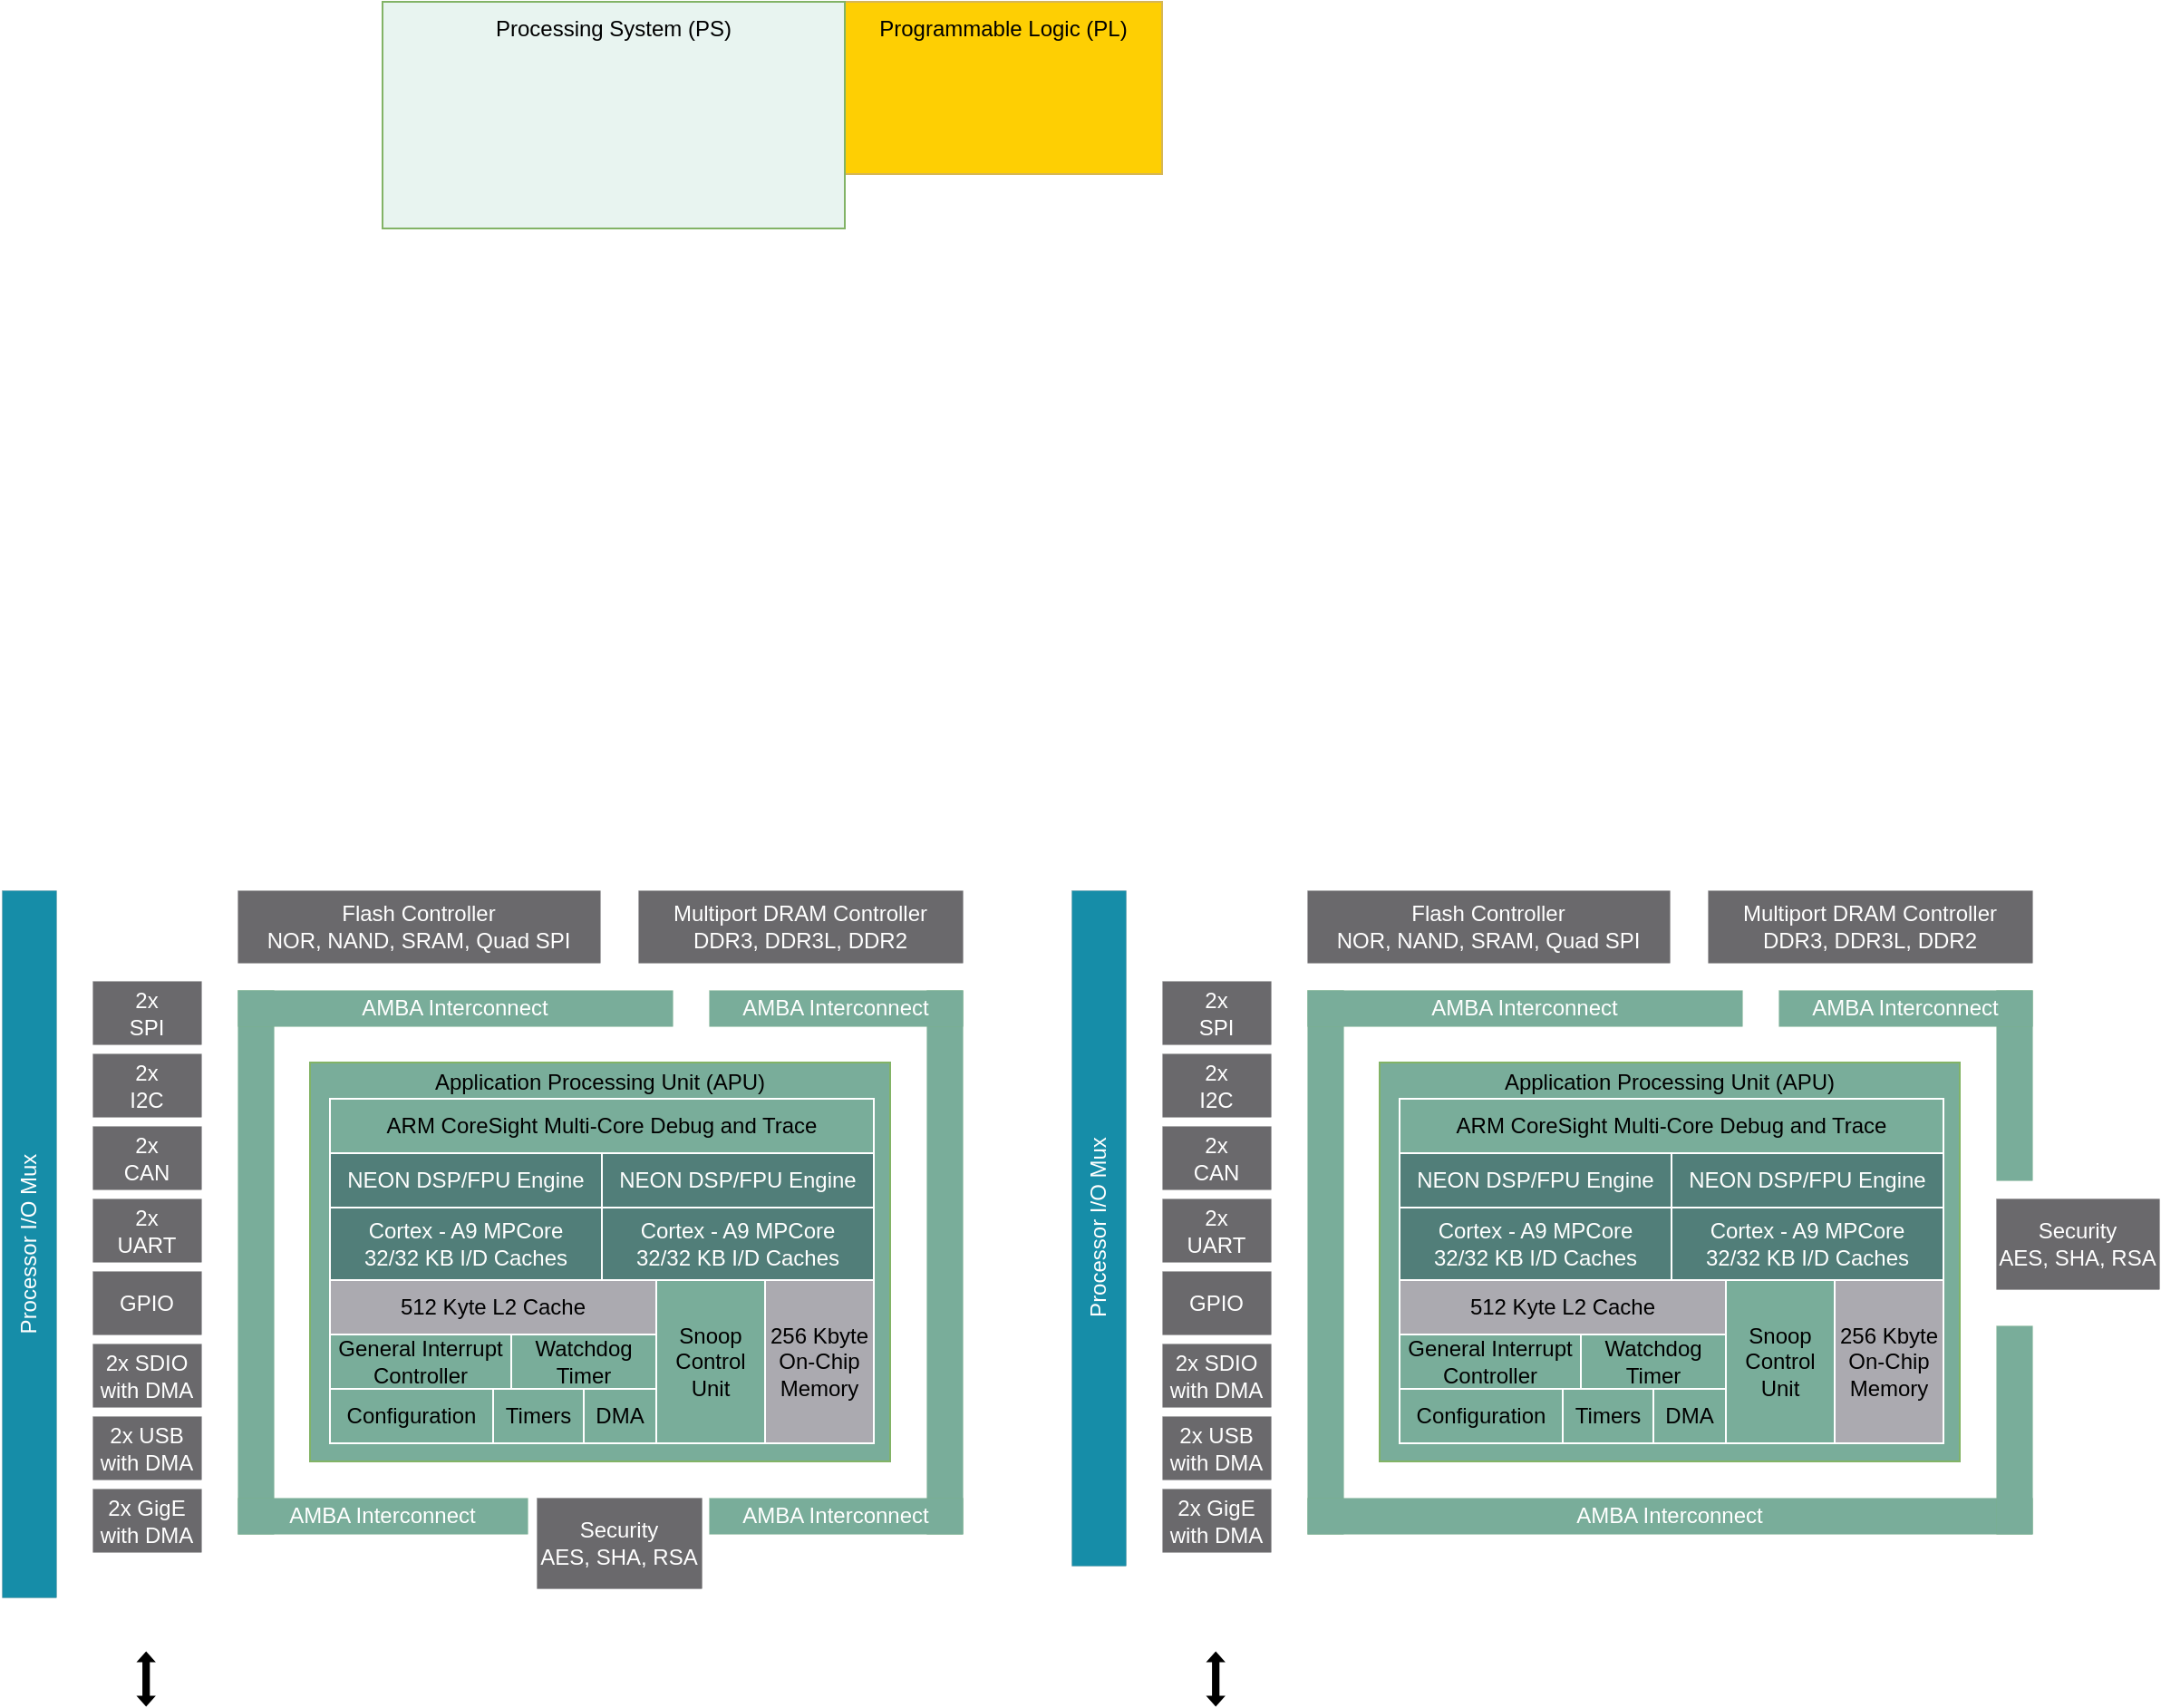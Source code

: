 <mxfile version="26.0.16">
  <diagram id="zynq_fpga" name="Zynq FPGA System">
    <mxGraphModel dx="1954" dy="897" grid="1" gridSize="5" guides="0" tooltips="1" connect="1" arrows="1" fold="1" page="1" pageScale="1" pageWidth="827" pageHeight="1169" background="#FFFFFF" math="0" shadow="0">
      <root>
        <mxCell id="0" />
        <mxCell id="1" parent="0" />
        <mxCell id="FXAJhjGNS6sWdK7ruscP-2" value="Programmable Logic (PL)" style="rounded=0;whiteSpace=wrap;html=1;fillColor=light-dark(#fecf03, #281d00);strokeColor=#d6b656;labelPosition=center;verticalLabelPosition=top;align=center;verticalAlign=bottom;spacing=-22;" vertex="1" parent="1">
          <mxGeometry x="425" y="70" width="175" height="95" as="geometry" />
        </mxCell>
        <mxCell id="FXAJhjGNS6sWdK7ruscP-1" value="Processing System (PS)" style="rounded=0;whiteSpace=wrap;html=1;fillColor=light-dark(#e8f4f0, #1f2f1e);strokeColor=#82b366;labelPosition=center;verticalLabelPosition=top;align=center;verticalAlign=bottom;spacingTop=0;spacing=-22;" vertex="1" parent="1">
          <mxGeometry x="170" y="70" width="255" height="125" as="geometry" />
        </mxCell>
        <mxCell id="conn2" style="edgeStyle=elbowEdgeStyle;rounded=1;entryX=0;entryY=0.25;entryDx=0;entryDy=0;exitX=1;exitY=0.25;exitDx=0;exitDy=0;" parent="1" edge="1">
          <mxGeometry relative="1" as="geometry">
            <mxPoint x="600.0" y="113.75" as="targetPoint" />
          </mxGeometry>
        </mxCell>
        <mxCell id="conn3" style="edgeStyle=elbowEdgeStyle;rounded=1;" parent="1" edge="1">
          <mxGeometry relative="1" as="geometry">
            <mxPoint x="699.966" y="300" as="targetPoint" />
          </mxGeometry>
        </mxCell>
        <mxCell id="FXAJhjGNS6sWdK7ruscP-35" value="Security&lt;div&gt;AES, SHA, RSA&lt;/div&gt;" style="rounded=0;whiteSpace=wrap;html=1;fillColor=light-dark(#6a696c, #ededed);fontColor=#FFFFFF;strokeWidth=0;" vertex="1" parent="1">
          <mxGeometry x="255" y="895" width="91" height="50" as="geometry" />
        </mxCell>
        <mxCell id="FXAJhjGNS6sWdK7ruscP-36" value="" style="group" vertex="1" connectable="0" parent="1">
          <mxGeometry x="130" y="655" width="320" height="220" as="geometry" />
        </mxCell>
        <mxCell id="FXAJhjGNS6sWdK7ruscP-3" value="Application Processing Unit (APU)" style="rounded=0;whiteSpace=wrap;html=1;fillColor=light-dark(#79ad9a, #1f2f1e);strokeColor=#82b366;strokeWidth=1;labelPosition=center;verticalLabelPosition=top;align=center;verticalAlign=bottom;spacing=-18;" vertex="1" parent="FXAJhjGNS6sWdK7ruscP-36">
          <mxGeometry width="320" height="220" as="geometry" />
        </mxCell>
        <mxCell id="FXAJhjGNS6sWdK7ruscP-4" value="ARM CoreSight Multi-Core Debug and Trace" style="rounded=0;whiteSpace=wrap;html=1;strokeWidth=1;strokeColor=#FFFFFF;fillColor=light-dark(#79ad9a, #1f2f1e);" vertex="1" parent="FXAJhjGNS6sWdK7ruscP-36">
          <mxGeometry x="11" y="20" width="300" height="30" as="geometry" />
        </mxCell>
        <mxCell id="FXAJhjGNS6sWdK7ruscP-5" value="NEON DSP/FPU Engine" style="rounded=0;whiteSpace=wrap;html=1;strokeWidth=1;strokeColor=#FFFFFF;fillColor=#517E79;fontColor=#FFFFFF;" vertex="1" parent="FXAJhjGNS6sWdK7ruscP-36">
          <mxGeometry x="11" y="50" width="150" height="30" as="geometry" />
        </mxCell>
        <mxCell id="FXAJhjGNS6sWdK7ruscP-6" value="NEON DSP/FPU Engine" style="rounded=0;whiteSpace=wrap;html=1;strokeWidth=1;strokeColor=#FFFFFF;fillColor=#517E79;fontColor=#FFFFFF;" vertex="1" parent="FXAJhjGNS6sWdK7ruscP-36">
          <mxGeometry x="161" y="50" width="150" height="30" as="geometry" />
        </mxCell>
        <mxCell id="FXAJhjGNS6sWdK7ruscP-7" value="Cortex - A9 MPCore&lt;div&gt;32/32 KB I/D Caches&lt;/div&gt;" style="rounded=0;whiteSpace=wrap;html=1;strokeWidth=1;strokeColor=#FFFFFF;fillColor=#517E79;fontColor=#FFFFFF;" vertex="1" parent="FXAJhjGNS6sWdK7ruscP-36">
          <mxGeometry x="11" y="80" width="150" height="40" as="geometry" />
        </mxCell>
        <mxCell id="FXAJhjGNS6sWdK7ruscP-8" value="Cortex - A9 MPCore&lt;div&gt;32/32 KB I/D Caches&lt;/div&gt;" style="rounded=0;whiteSpace=wrap;html=1;strokeWidth=1;strokeColor=#FFFFFF;fillColor=#517E79;fontColor=#FFFFFF;" vertex="1" parent="FXAJhjGNS6sWdK7ruscP-36">
          <mxGeometry x="161" y="80" width="150" height="40" as="geometry" />
        </mxCell>
        <mxCell id="FXAJhjGNS6sWdK7ruscP-9" value="512 Kyte L2 Cache" style="rounded=0;whiteSpace=wrap;html=1;strokeWidth=1;strokeColor=#FFFFFF;fillColor=light-dark(#abaab0, #1f2f1e);" vertex="1" parent="FXAJhjGNS6sWdK7ruscP-36">
          <mxGeometry x="11" y="120" width="180" height="30" as="geometry" />
        </mxCell>
        <mxCell id="FXAJhjGNS6sWdK7ruscP-10" value="General Interrupt Controller" style="rounded=0;whiteSpace=wrap;html=1;strokeWidth=1;strokeColor=#FFFFFF;fillColor=light-dark(#79ad9a, #1f2f1e);" vertex="1" parent="FXAJhjGNS6sWdK7ruscP-36">
          <mxGeometry x="11" y="150" width="100" height="30" as="geometry" />
        </mxCell>
        <mxCell id="FXAJhjGNS6sWdK7ruscP-11" value="Watchdog Timer" style="rounded=0;whiteSpace=wrap;html=1;strokeWidth=1;strokeColor=#FFFFFF;fillColor=light-dark(#79ad9a, #1f2f1e);" vertex="1" parent="FXAJhjGNS6sWdK7ruscP-36">
          <mxGeometry x="111" y="150" width="80" height="30" as="geometry" />
        </mxCell>
        <mxCell id="FXAJhjGNS6sWdK7ruscP-12" value="Configuration" style="rounded=0;whiteSpace=wrap;html=1;strokeWidth=1;strokeColor=#FFFFFF;fillColor=light-dark(#79ad9a, #1f2f1e);" vertex="1" parent="FXAJhjGNS6sWdK7ruscP-36">
          <mxGeometry x="11" y="180" width="90" height="30" as="geometry" />
        </mxCell>
        <mxCell id="FXAJhjGNS6sWdK7ruscP-13" value="Timers" style="rounded=0;whiteSpace=wrap;html=1;strokeWidth=1;strokeColor=#FFFFFF;fillColor=light-dark(#79ad9a, #1f2f1e);" vertex="1" parent="FXAJhjGNS6sWdK7ruscP-36">
          <mxGeometry x="101" y="180" width="50" height="30" as="geometry" />
        </mxCell>
        <mxCell id="FXAJhjGNS6sWdK7ruscP-14" value="DMA" style="rounded=0;whiteSpace=wrap;html=1;strokeWidth=1;strokeColor=#FFFFFF;fillColor=light-dark(#79ad9a, #1f2f1e);" vertex="1" parent="FXAJhjGNS6sWdK7ruscP-36">
          <mxGeometry x="151" y="180" width="40" height="30" as="geometry" />
        </mxCell>
        <mxCell id="FXAJhjGNS6sWdK7ruscP-15" value="Snoop Control Unit" style="rounded=0;whiteSpace=wrap;html=1;strokeWidth=1;strokeColor=#FFFFFF;fillColor=light-dark(#79ad9a, #1f2f1e);" vertex="1" parent="FXAJhjGNS6sWdK7ruscP-36">
          <mxGeometry x="191" y="120" width="60" height="90" as="geometry" />
        </mxCell>
        <mxCell id="FXAJhjGNS6sWdK7ruscP-16" value="256 Kbyte On-Chip Memory" style="rounded=0;whiteSpace=wrap;html=1;strokeWidth=1;strokeColor=#FFFFFF;fillColor=light-dark(#abaab0, #1f2f1e);" vertex="1" parent="FXAJhjGNS6sWdK7ruscP-36">
          <mxGeometry x="251" y="120" width="60" height="90" as="geometry" />
        </mxCell>
        <mxCell id="FXAJhjGNS6sWdK7ruscP-48" value="Processor I/O Mux" style="rounded=0;whiteSpace=wrap;html=1;direction=east;rotation=270;strokeWidth=0;fillColor=light-dark(#168da8, #ededed);fontColor=#FFFFFF;" vertex="1" parent="1">
          <mxGeometry x="-220" y="740" width="390" height="30" as="geometry" />
        </mxCell>
        <mxCell id="FXAJhjGNS6sWdK7ruscP-49" value="Flash Controller&lt;div&gt;NOR, NAND, SRAM, Quad SPI&lt;/div&gt;" style="rounded=0;whiteSpace=wrap;html=1;strokeWidth=0;strokeColor=light-dark(#6a696c, #ededed);fillColor=light-dark(#6a696c, #ededed);fontColor=#FFFFFF;container=0;" vertex="1" parent="1">
          <mxGeometry x="90" y="560" width="200" height="40" as="geometry" />
        </mxCell>
        <mxCell id="FXAJhjGNS6sWdK7ruscP-51" value="Multiport DRAM Controller&lt;div&gt;DDR3, DDR3L, DDR2&lt;/div&gt;" style="rounded=0;whiteSpace=wrap;html=1;strokeWidth=0;strokeColor=light-dark(#6a696c, #ededed);fillColor=light-dark(#6a696c, #ededed);fontColor=#FFFFFF;container=0;" vertex="1" parent="1">
          <mxGeometry x="311" y="560" width="179" height="40" as="geometry" />
        </mxCell>
        <mxCell id="FXAJhjGNS6sWdK7ruscP-79" value="" style="endArrow=block;html=1;rounded=0;endFill=1;strokeWidth=1;strokeColor=default;shape=flexArrow;width=3.107;endSize=1.258;endWidth=4.381;fillColor=#000000;startFill=0;startArrow=block;startSize=1.258;startWidth=4.381;" edge="1" parent="1">
          <mxGeometry width="50" height="50" relative="1" as="geometry">
            <mxPoint x="39.601" y="1010" as="sourcePoint" />
            <mxPoint x="39.6" y="980" as="targetPoint" />
            <Array as="points" />
          </mxGeometry>
        </mxCell>
        <mxCell id="FXAJhjGNS6sWdK7ruscP-39" value="2x&lt;div&gt;I2C&lt;/div&gt;" style="rounded=0;whiteSpace=wrap;html=1;strokeWidth=0;strokeColor=light-dark(#6a696c, #ededed);fillColor=light-dark(#6a696c, #ededed);fontColor=#FFFFFF;container=0;" vertex="1" parent="1">
          <mxGeometry x="10" y="650" width="60" height="35" as="geometry" />
        </mxCell>
        <mxCell id="FXAJhjGNS6sWdK7ruscP-40" value="2x&lt;div&gt;CAN&lt;/div&gt;" style="rounded=0;whiteSpace=wrap;html=1;strokeWidth=0;strokeColor=light-dark(#6a696c, #ededed);fillColor=light-dark(#6a696c, #ededed);fontColor=#FFFFFF;container=0;" vertex="1" parent="1">
          <mxGeometry x="10" y="690" width="60" height="35" as="geometry" />
        </mxCell>
        <mxCell id="FXAJhjGNS6sWdK7ruscP-41" value="2x&lt;div&gt;UART&lt;/div&gt;" style="rounded=0;whiteSpace=wrap;html=1;strokeWidth=0;strokeColor=light-dark(#6a696c, #ededed);fillColor=light-dark(#6a696c, #ededed);fontColor=#FFFFFF;container=0;" vertex="1" parent="1">
          <mxGeometry x="10" y="730" width="60" height="35" as="geometry" />
        </mxCell>
        <mxCell id="FXAJhjGNS6sWdK7ruscP-42" value="GPIO" style="rounded=0;whiteSpace=wrap;html=1;strokeWidth=0;strokeColor=light-dark(#6a696c, #ededed);fillColor=light-dark(#6a696c, #ededed);fontColor=#FFFFFF;container=0;" vertex="1" parent="1">
          <mxGeometry x="10" y="770" width="60" height="35" as="geometry" />
        </mxCell>
        <mxCell id="FXAJhjGNS6sWdK7ruscP-43" value="2x SDIO&lt;div&gt;with DMA&lt;/div&gt;" style="rounded=0;whiteSpace=wrap;html=1;strokeWidth=0;strokeColor=light-dark(#6a696c, #ededed);fillColor=light-dark(#6a696c, #ededed);fontColor=#FFFFFF;container=0;" vertex="1" parent="1">
          <mxGeometry x="10" y="810" width="60" height="35" as="geometry" />
        </mxCell>
        <mxCell id="FXAJhjGNS6sWdK7ruscP-44" value="2x&lt;div&gt;SPI&lt;/div&gt;" style="rounded=0;whiteSpace=wrap;html=1;strokeWidth=0;strokeColor=light-dark(#6a696c, #ededed);fillColor=light-dark(#6a696c, #ededed);fontColor=#FFFFFF;container=0;" vertex="1" parent="1">
          <mxGeometry x="10" y="610" width="60" height="35" as="geometry" />
        </mxCell>
        <mxCell id="FXAJhjGNS6sWdK7ruscP-45" value="2x USB&lt;div&gt;with DMA&lt;/div&gt;" style="rounded=0;whiteSpace=wrap;html=1;strokeWidth=0;strokeColor=light-dark(#6a696c, #ededed);fillColor=light-dark(#6a696c, #ededed);fontColor=#FFFFFF;container=0;" vertex="1" parent="1">
          <mxGeometry x="10" y="850" width="60" height="35" as="geometry" />
        </mxCell>
        <mxCell id="FXAJhjGNS6sWdK7ruscP-46" value="2x GigE&lt;div&gt;with DMA&lt;/div&gt;" style="rounded=0;whiteSpace=wrap;html=1;strokeWidth=0;strokeColor=light-dark(#6a696c, #ededed);fillColor=light-dark(#6a696c, #ededed);fontColor=#FFFFFF;container=0;" vertex="1" parent="1">
          <mxGeometry x="10" y="890" width="60" height="35" as="geometry" />
        </mxCell>
        <mxCell id="FXAJhjGNS6sWdK7ruscP-31" value="" style="rounded=0;whiteSpace=wrap;html=1;strokeWidth=0;fillColor=light-dark(#79ad9a, #1f2f1e);strokeColor=#82b366;" vertex="1" parent="1">
          <mxGeometry x="90" y="615" width="20" height="300" as="geometry" />
        </mxCell>
        <mxCell id="FXAJhjGNS6sWdK7ruscP-32" value="AMBA Interconnect" style="rounded=0;whiteSpace=wrap;html=1;strokeWidth=0;fillColor=light-dark(#79ad9a, #1f2f1e);strokeColor=#82b366;labelPosition=center;verticalLabelPosition=middle;align=center;verticalAlign=middle;spacingRight=0;spacingLeft=0;fontColor=light-dark(#ffffff, #ededed);" vertex="1" parent="1">
          <mxGeometry x="90" y="615" width="240" height="20" as="geometry" />
        </mxCell>
        <mxCell id="FXAJhjGNS6sWdK7ruscP-33" value="AMBA Interconnect" style="rounded=0;whiteSpace=wrap;html=1;strokeWidth=0;fillColor=light-dark(#79ad9a, #1f2f1e);strokeColor=#82b366;labelPosition=center;verticalLabelPosition=middle;align=center;verticalAlign=middle;spacingRight=0;spacingLeft=0;fontColor=light-dark(#ffffff, #ededed);" vertex="1" parent="1">
          <mxGeometry x="90" y="895" width="160" height="20" as="geometry" />
        </mxCell>
        <mxCell id="FXAJhjGNS6sWdK7ruscP-20" value="" style="rounded=0;whiteSpace=wrap;html=1;strokeWidth=0;fillColor=light-dark(#79ad9a, #1f2f1e);strokeColor=#82b366;" vertex="1" parent="1">
          <mxGeometry x="470" y="615" width="20" height="300" as="geometry" />
        </mxCell>
        <mxCell id="FXAJhjGNS6sWdK7ruscP-19" value="AMBA Interconnect" style="rounded=0;whiteSpace=wrap;html=1;strokeWidth=0;fillColor=light-dark(#79ad9a, #1f2f1e);strokeColor=#82b366;fontColor=light-dark(#ffffff, #ededed);" vertex="1" parent="1">
          <mxGeometry x="350" y="615" width="140" height="20" as="geometry" />
        </mxCell>
        <mxCell id="FXAJhjGNS6sWdK7ruscP-21" value="AMBA Interconnect" style="rounded=0;whiteSpace=wrap;html=1;strokeWidth=0;fillColor=light-dark(#79ad9a, #1f2f1e);strokeColor=#82b366;fontColor=light-dark(#ffffff, #ededed);" vertex="1" parent="1">
          <mxGeometry x="350" y="895" width="140" height="20" as="geometry" />
        </mxCell>
        <mxCell id="FXAJhjGNS6sWdK7ruscP-139" value="Security&lt;div&gt;AES, SHA, RSA&lt;/div&gt;" style="rounded=0;whiteSpace=wrap;html=1;fillColor=light-dark(#6a696c, #ededed);fontColor=#FFFFFF;strokeWidth=0;" vertex="1" parent="1">
          <mxGeometry x="1060" y="730" width="90" height="50" as="geometry" />
        </mxCell>
        <mxCell id="FXAJhjGNS6sWdK7ruscP-140" value="" style="group" vertex="1" connectable="0" parent="1">
          <mxGeometry x="720" y="655" width="320" height="220" as="geometry" />
        </mxCell>
        <mxCell id="FXAJhjGNS6sWdK7ruscP-141" value="Application Processing Unit (APU)" style="rounded=0;whiteSpace=wrap;html=1;fillColor=light-dark(#79ad9a, #1f2f1e);strokeColor=#82b366;strokeWidth=1;labelPosition=center;verticalLabelPosition=top;align=center;verticalAlign=bottom;spacing=-18;" vertex="1" parent="FXAJhjGNS6sWdK7ruscP-140">
          <mxGeometry width="320" height="220" as="geometry" />
        </mxCell>
        <mxCell id="FXAJhjGNS6sWdK7ruscP-142" value="ARM CoreSight Multi-Core Debug and Trace" style="rounded=0;whiteSpace=wrap;html=1;strokeWidth=1;strokeColor=#FFFFFF;fillColor=light-dark(#79ad9a, #1f2f1e);" vertex="1" parent="FXAJhjGNS6sWdK7ruscP-140">
          <mxGeometry x="11" y="20" width="300" height="30" as="geometry" />
        </mxCell>
        <mxCell id="FXAJhjGNS6sWdK7ruscP-143" value="NEON DSP/FPU Engine" style="rounded=0;whiteSpace=wrap;html=1;strokeWidth=1;strokeColor=#FFFFFF;fillColor=#517E79;fontColor=#FFFFFF;" vertex="1" parent="FXAJhjGNS6sWdK7ruscP-140">
          <mxGeometry x="11" y="50" width="150" height="30" as="geometry" />
        </mxCell>
        <mxCell id="FXAJhjGNS6sWdK7ruscP-144" value="NEON DSP/FPU Engine" style="rounded=0;whiteSpace=wrap;html=1;strokeWidth=1;strokeColor=#FFFFFF;fillColor=#517E79;fontColor=#FFFFFF;" vertex="1" parent="FXAJhjGNS6sWdK7ruscP-140">
          <mxGeometry x="161" y="50" width="150" height="30" as="geometry" />
        </mxCell>
        <mxCell id="FXAJhjGNS6sWdK7ruscP-145" value="Cortex - A9 MPCore&lt;div&gt;32/32 KB I/D Caches&lt;/div&gt;" style="rounded=0;whiteSpace=wrap;html=1;strokeWidth=1;strokeColor=#FFFFFF;fillColor=#517E79;fontColor=#FFFFFF;" vertex="1" parent="FXAJhjGNS6sWdK7ruscP-140">
          <mxGeometry x="11" y="80" width="150" height="40" as="geometry" />
        </mxCell>
        <mxCell id="FXAJhjGNS6sWdK7ruscP-146" value="Cortex - A9 MPCore&lt;div&gt;32/32 KB I/D Caches&lt;/div&gt;" style="rounded=0;whiteSpace=wrap;html=1;strokeWidth=1;strokeColor=#FFFFFF;fillColor=#517E79;fontColor=#FFFFFF;" vertex="1" parent="FXAJhjGNS6sWdK7ruscP-140">
          <mxGeometry x="161" y="80" width="150" height="40" as="geometry" />
        </mxCell>
        <mxCell id="FXAJhjGNS6sWdK7ruscP-147" value="512 Kyte L2 Cache" style="rounded=0;whiteSpace=wrap;html=1;strokeWidth=1;strokeColor=#FFFFFF;fillColor=light-dark(#abaab0, #1f2f1e);" vertex="1" parent="FXAJhjGNS6sWdK7ruscP-140">
          <mxGeometry x="11" y="120" width="180" height="30" as="geometry" />
        </mxCell>
        <mxCell id="FXAJhjGNS6sWdK7ruscP-148" value="General Interrupt Controller" style="rounded=0;whiteSpace=wrap;html=1;strokeWidth=1;strokeColor=#FFFFFF;fillColor=light-dark(#79ad9a, #1f2f1e);" vertex="1" parent="FXAJhjGNS6sWdK7ruscP-140">
          <mxGeometry x="11" y="150" width="100" height="30" as="geometry" />
        </mxCell>
        <mxCell id="FXAJhjGNS6sWdK7ruscP-149" value="Watchdog Timer" style="rounded=0;whiteSpace=wrap;html=1;strokeWidth=1;strokeColor=#FFFFFF;fillColor=light-dark(#79ad9a, #1f2f1e);" vertex="1" parent="FXAJhjGNS6sWdK7ruscP-140">
          <mxGeometry x="111" y="150" width="80" height="30" as="geometry" />
        </mxCell>
        <mxCell id="FXAJhjGNS6sWdK7ruscP-150" value="Configuration" style="rounded=0;whiteSpace=wrap;html=1;strokeWidth=1;strokeColor=#FFFFFF;fillColor=light-dark(#79ad9a, #1f2f1e);" vertex="1" parent="FXAJhjGNS6sWdK7ruscP-140">
          <mxGeometry x="11" y="180" width="90" height="30" as="geometry" />
        </mxCell>
        <mxCell id="FXAJhjGNS6sWdK7ruscP-151" value="Timers" style="rounded=0;whiteSpace=wrap;html=1;strokeWidth=1;strokeColor=#FFFFFF;fillColor=light-dark(#79ad9a, #1f2f1e);" vertex="1" parent="FXAJhjGNS6sWdK7ruscP-140">
          <mxGeometry x="101" y="180" width="50" height="30" as="geometry" />
        </mxCell>
        <mxCell id="FXAJhjGNS6sWdK7ruscP-152" value="DMA" style="rounded=0;whiteSpace=wrap;html=1;strokeWidth=1;strokeColor=#FFFFFF;fillColor=light-dark(#79ad9a, #1f2f1e);" vertex="1" parent="FXAJhjGNS6sWdK7ruscP-140">
          <mxGeometry x="151" y="180" width="40" height="30" as="geometry" />
        </mxCell>
        <mxCell id="FXAJhjGNS6sWdK7ruscP-153" value="Snoop Control Unit" style="rounded=0;whiteSpace=wrap;html=1;strokeWidth=1;strokeColor=#FFFFFF;fillColor=light-dark(#79ad9a, #1f2f1e);" vertex="1" parent="FXAJhjGNS6sWdK7ruscP-140">
          <mxGeometry x="191" y="120" width="60" height="90" as="geometry" />
        </mxCell>
        <mxCell id="FXAJhjGNS6sWdK7ruscP-154" value="256 Kbyte On-Chip Memory" style="rounded=0;whiteSpace=wrap;html=1;strokeWidth=1;strokeColor=#FFFFFF;fillColor=light-dark(#abaab0, #1f2f1e);" vertex="1" parent="FXAJhjGNS6sWdK7ruscP-140">
          <mxGeometry x="251" y="120" width="60" height="90" as="geometry" />
        </mxCell>
        <mxCell id="FXAJhjGNS6sWdK7ruscP-155" value="Processor I/O Mux" style="rounded=0;whiteSpace=wrap;html=1;direction=east;rotation=270;strokeWidth=0;fillColor=light-dark(#168da8, #ededed);fontColor=#FFFFFF;" vertex="1" parent="1">
          <mxGeometry x="378.75" y="731.25" width="372.5" height="30" as="geometry" />
        </mxCell>
        <mxCell id="FXAJhjGNS6sWdK7ruscP-156" value="Flash Controller&lt;div&gt;NOR, NAND, SRAM, Quad SPI&lt;/div&gt;" style="rounded=0;whiteSpace=wrap;html=1;strokeWidth=0;strokeColor=light-dark(#6a696c, #ededed);fillColor=light-dark(#6a696c, #ededed);fontColor=#FFFFFF;container=0;" vertex="1" parent="1">
          <mxGeometry x="680" y="560" width="200" height="40" as="geometry" />
        </mxCell>
        <mxCell id="FXAJhjGNS6sWdK7ruscP-157" value="Multiport DRAM Controller&lt;div&gt;DDR3, DDR3L, DDR2&lt;/div&gt;" style="rounded=0;whiteSpace=wrap;html=1;strokeWidth=0;strokeColor=light-dark(#6a696c, #ededed);fillColor=light-dark(#6a696c, #ededed);fontColor=#FFFFFF;container=0;" vertex="1" parent="1">
          <mxGeometry x="901" y="560" width="179" height="40" as="geometry" />
        </mxCell>
        <mxCell id="FXAJhjGNS6sWdK7ruscP-158" value="" style="endArrow=block;html=1;rounded=0;endFill=1;strokeWidth=1;strokeColor=default;shape=flexArrow;width=3.107;endSize=1.258;endWidth=4.381;fillColor=#000000;startFill=0;startArrow=block;startSize=1.258;startWidth=4.381;" edge="1" parent="1">
          <mxGeometry width="50" height="50" relative="1" as="geometry">
            <mxPoint x="629.601" y="1010" as="sourcePoint" />
            <mxPoint x="629.6" y="980" as="targetPoint" />
            <Array as="points" />
          </mxGeometry>
        </mxCell>
        <mxCell id="FXAJhjGNS6sWdK7ruscP-159" value="2x&lt;div&gt;I2C&lt;/div&gt;" style="rounded=0;whiteSpace=wrap;html=1;strokeWidth=0;strokeColor=light-dark(#6a696c, #ededed);fillColor=light-dark(#6a696c, #ededed);fontColor=#FFFFFF;container=0;" vertex="1" parent="1">
          <mxGeometry x="600" y="650" width="60" height="35" as="geometry" />
        </mxCell>
        <mxCell id="FXAJhjGNS6sWdK7ruscP-160" value="2x&lt;div&gt;CAN&lt;/div&gt;" style="rounded=0;whiteSpace=wrap;html=1;strokeWidth=0;strokeColor=light-dark(#6a696c, #ededed);fillColor=light-dark(#6a696c, #ededed);fontColor=#FFFFFF;container=0;" vertex="1" parent="1">
          <mxGeometry x="600" y="690" width="60" height="35" as="geometry" />
        </mxCell>
        <mxCell id="FXAJhjGNS6sWdK7ruscP-161" value="2x&lt;div&gt;UART&lt;/div&gt;" style="rounded=0;whiteSpace=wrap;html=1;strokeWidth=0;strokeColor=light-dark(#6a696c, #ededed);fillColor=light-dark(#6a696c, #ededed);fontColor=#FFFFFF;container=0;" vertex="1" parent="1">
          <mxGeometry x="600" y="730" width="60" height="35" as="geometry" />
        </mxCell>
        <mxCell id="FXAJhjGNS6sWdK7ruscP-162" value="GPIO" style="rounded=0;whiteSpace=wrap;html=1;strokeWidth=0;strokeColor=light-dark(#6a696c, #ededed);fillColor=light-dark(#6a696c, #ededed);fontColor=#FFFFFF;container=0;" vertex="1" parent="1">
          <mxGeometry x="600" y="770" width="60" height="35" as="geometry" />
        </mxCell>
        <mxCell id="FXAJhjGNS6sWdK7ruscP-163" value="2x SDIO&lt;div&gt;with DMA&lt;/div&gt;" style="rounded=0;whiteSpace=wrap;html=1;strokeWidth=0;strokeColor=light-dark(#6a696c, #ededed);fillColor=light-dark(#6a696c, #ededed);fontColor=#FFFFFF;container=0;" vertex="1" parent="1">
          <mxGeometry x="600" y="810" width="60" height="35" as="geometry" />
        </mxCell>
        <mxCell id="FXAJhjGNS6sWdK7ruscP-164" value="2x&lt;div&gt;SPI&lt;/div&gt;" style="rounded=0;whiteSpace=wrap;html=1;strokeWidth=0;strokeColor=light-dark(#6a696c, #ededed);fillColor=light-dark(#6a696c, #ededed);fontColor=#FFFFFF;container=0;" vertex="1" parent="1">
          <mxGeometry x="600" y="610" width="60" height="35" as="geometry" />
        </mxCell>
        <mxCell id="FXAJhjGNS6sWdK7ruscP-165" value="2x USB&lt;div&gt;with DMA&lt;/div&gt;" style="rounded=0;whiteSpace=wrap;html=1;strokeWidth=0;strokeColor=light-dark(#6a696c, #ededed);fillColor=light-dark(#6a696c, #ededed);fontColor=#FFFFFF;container=0;" vertex="1" parent="1">
          <mxGeometry x="600" y="850" width="60" height="35" as="geometry" />
        </mxCell>
        <mxCell id="FXAJhjGNS6sWdK7ruscP-166" value="2x GigE&lt;div&gt;with DMA&lt;/div&gt;" style="rounded=0;whiteSpace=wrap;html=1;strokeWidth=0;strokeColor=light-dark(#6a696c, #ededed);fillColor=light-dark(#6a696c, #ededed);fontColor=#FFFFFF;container=0;" vertex="1" parent="1">
          <mxGeometry x="600" y="890" width="60" height="35" as="geometry" />
        </mxCell>
        <mxCell id="FXAJhjGNS6sWdK7ruscP-167" value="" style="rounded=0;whiteSpace=wrap;html=1;strokeWidth=0;fillColor=light-dark(#79ad9a, #1f2f1e);strokeColor=#82b366;" vertex="1" parent="1">
          <mxGeometry x="680" y="615" width="20" height="300" as="geometry" />
        </mxCell>
        <mxCell id="FXAJhjGNS6sWdK7ruscP-168" value="AMBA Interconnect" style="rounded=0;whiteSpace=wrap;html=1;strokeWidth=0;fillColor=light-dark(#79ad9a, #1f2f1e);strokeColor=#82b366;labelPosition=center;verticalLabelPosition=middle;align=center;verticalAlign=middle;spacingRight=0;spacingLeft=0;fontColor=light-dark(#ffffff, #ededed);" vertex="1" parent="1">
          <mxGeometry x="680" y="615" width="240" height="20" as="geometry" />
        </mxCell>
        <mxCell id="FXAJhjGNS6sWdK7ruscP-169" value="AMBA Interconnect" style="rounded=0;whiteSpace=wrap;html=1;strokeWidth=0;fillColor=light-dark(#79ad9a, #1f2f1e);strokeColor=#82b366;labelPosition=center;verticalLabelPosition=middle;align=center;verticalAlign=middle;spacingRight=0;spacingLeft=0;fontColor=light-dark(#ffffff, #ededed);" vertex="1" parent="1">
          <mxGeometry x="680" y="895" width="400" height="20" as="geometry" />
        </mxCell>
        <mxCell id="FXAJhjGNS6sWdK7ruscP-170" value="" style="rounded=0;whiteSpace=wrap;html=1;strokeWidth=0;fillColor=light-dark(#79ad9a, #1f2f1e);strokeColor=#82b366;" vertex="1" parent="1">
          <mxGeometry x="1060" y="615" width="20" height="105" as="geometry" />
        </mxCell>
        <mxCell id="FXAJhjGNS6sWdK7ruscP-171" value="AMBA Interconnect" style="rounded=0;whiteSpace=wrap;html=1;strokeWidth=0;fillColor=light-dark(#79ad9a, #1f2f1e);strokeColor=#82b366;fontColor=light-dark(#ffffff, #ededed);" vertex="1" parent="1">
          <mxGeometry x="940" y="615" width="140" height="20" as="geometry" />
        </mxCell>
        <mxCell id="FXAJhjGNS6sWdK7ruscP-173" value="" style="rounded=0;whiteSpace=wrap;html=1;strokeWidth=0;fillColor=light-dark(#79ad9a, #1f2f1e);strokeColor=#82b366;" vertex="1" parent="1">
          <mxGeometry x="1060" y="800" width="20" height="115" as="geometry" />
        </mxCell>
      </root>
    </mxGraphModel>
  </diagram>
</mxfile>
